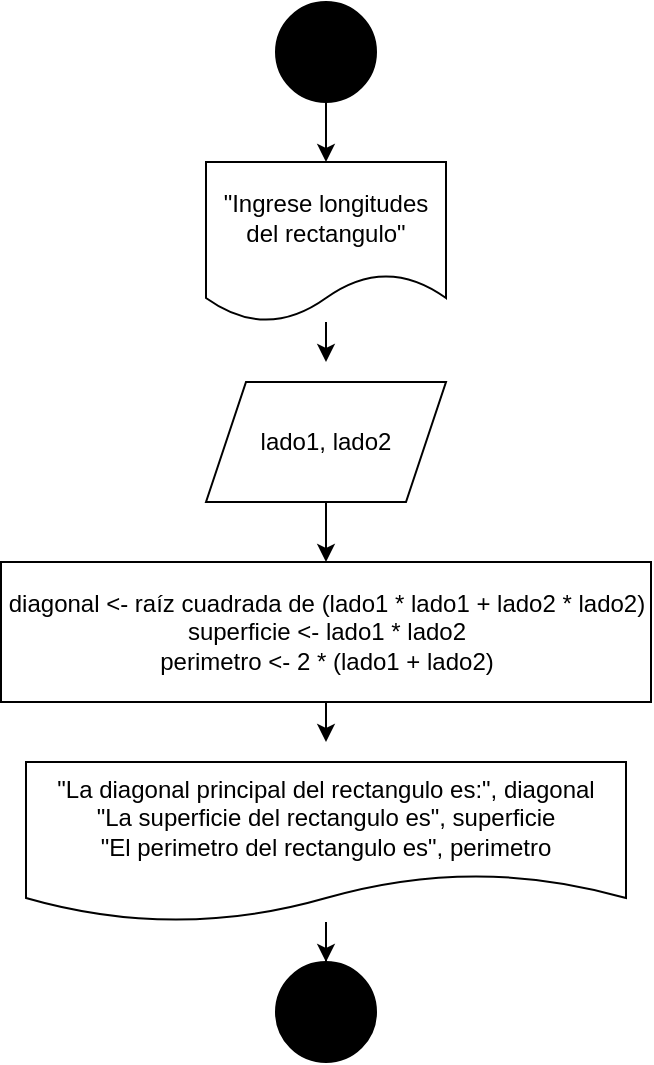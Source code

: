 <mxfile version="21.6.9" type="device">
  <diagram id="C5RBs43oDa-KdzZeNtuy" name="Page-1">
    <mxGraphModel dx="874" dy="1647" grid="1" gridSize="10" guides="1" tooltips="1" connect="1" arrows="1" fold="1" page="1" pageScale="1" pageWidth="827" pageHeight="1169" math="0" shadow="0">
      <root>
        <mxCell id="WIyWlLk6GJQsqaUBKTNV-0" />
        <mxCell id="WIyWlLk6GJQsqaUBKTNV-1" parent="WIyWlLk6GJQsqaUBKTNV-0" />
        <mxCell id="d7tN3AXUyghyacwVmcYG-6" value="" style="edgeStyle=orthogonalEdgeStyle;rounded=0;orthogonalLoop=1;jettySize=auto;html=1;" edge="1" parent="WIyWlLk6GJQsqaUBKTNV-1" source="d7tN3AXUyghyacwVmcYG-0" target="d7tN3AXUyghyacwVmcYG-1">
          <mxGeometry relative="1" as="geometry" />
        </mxCell>
        <mxCell id="d7tN3AXUyghyacwVmcYG-0" value="" style="ellipse;whiteSpace=wrap;html=1;aspect=fixed;fillColor=#000000;" vertex="1" parent="WIyWlLk6GJQsqaUBKTNV-1">
          <mxGeometry x="370" y="-1110" width="50" height="50" as="geometry" />
        </mxCell>
        <mxCell id="d7tN3AXUyghyacwVmcYG-7" style="edgeStyle=orthogonalEdgeStyle;rounded=0;orthogonalLoop=1;jettySize=auto;html=1;" edge="1" parent="WIyWlLk6GJQsqaUBKTNV-1" source="d7tN3AXUyghyacwVmcYG-1">
          <mxGeometry relative="1" as="geometry">
            <mxPoint x="395" y="-930" as="targetPoint" />
          </mxGeometry>
        </mxCell>
        <mxCell id="d7tN3AXUyghyacwVmcYG-1" value="&quot;Ingrese longitudes del rectangulo&quot;" style="shape=document;whiteSpace=wrap;html=1;boundedLbl=1;" vertex="1" parent="WIyWlLk6GJQsqaUBKTNV-1">
          <mxGeometry x="335" y="-1030" width="120" height="80" as="geometry" />
        </mxCell>
        <mxCell id="d7tN3AXUyghyacwVmcYG-8" value="" style="edgeStyle=orthogonalEdgeStyle;rounded=0;orthogonalLoop=1;jettySize=auto;html=1;" edge="1" parent="WIyWlLk6GJQsqaUBKTNV-1" source="d7tN3AXUyghyacwVmcYG-2" target="d7tN3AXUyghyacwVmcYG-3">
          <mxGeometry relative="1" as="geometry" />
        </mxCell>
        <mxCell id="d7tN3AXUyghyacwVmcYG-2" value="lado1, lado2" style="shape=parallelogram;perimeter=parallelogramPerimeter;whiteSpace=wrap;html=1;fixedSize=1;" vertex="1" parent="WIyWlLk6GJQsqaUBKTNV-1">
          <mxGeometry x="335" y="-920" width="120" height="60" as="geometry" />
        </mxCell>
        <mxCell id="d7tN3AXUyghyacwVmcYG-9" style="edgeStyle=orthogonalEdgeStyle;rounded=0;orthogonalLoop=1;jettySize=auto;html=1;" edge="1" parent="WIyWlLk6GJQsqaUBKTNV-1" source="d7tN3AXUyghyacwVmcYG-3">
          <mxGeometry relative="1" as="geometry">
            <mxPoint x="395" y="-740" as="targetPoint" />
          </mxGeometry>
        </mxCell>
        <mxCell id="d7tN3AXUyghyacwVmcYG-3" value="diagonal &amp;lt;- raíz cuadrada de (lado1 * lado1 + lado2 * lado2) &lt;br&gt;superficie &amp;lt;- lado1 * lado2&lt;br&gt;perimetro &amp;lt;- 2 * (lado1 + lado2)" style="rounded=0;whiteSpace=wrap;html=1;" vertex="1" parent="WIyWlLk6GJQsqaUBKTNV-1">
          <mxGeometry x="232.5" y="-830" width="325" height="70" as="geometry" />
        </mxCell>
        <mxCell id="d7tN3AXUyghyacwVmcYG-10" value="" style="edgeStyle=orthogonalEdgeStyle;rounded=0;orthogonalLoop=1;jettySize=auto;html=1;" edge="1" parent="WIyWlLk6GJQsqaUBKTNV-1" source="d7tN3AXUyghyacwVmcYG-4" target="d7tN3AXUyghyacwVmcYG-5">
          <mxGeometry relative="1" as="geometry" />
        </mxCell>
        <mxCell id="d7tN3AXUyghyacwVmcYG-4" value="&quot;La diagonal principal del rectangulo es:&quot;, diagonal&lt;br&gt;&quot;La superficie del rectangulo es&quot;, superficie&lt;br&gt;&quot;El perimetro del rectangulo es&quot;, perimetro" style="shape=document;whiteSpace=wrap;html=1;boundedLbl=1;" vertex="1" parent="WIyWlLk6GJQsqaUBKTNV-1">
          <mxGeometry x="245" y="-730" width="300" height="80" as="geometry" />
        </mxCell>
        <mxCell id="d7tN3AXUyghyacwVmcYG-5" value="" style="ellipse;whiteSpace=wrap;html=1;aspect=fixed;fillColor=#000000;" vertex="1" parent="WIyWlLk6GJQsqaUBKTNV-1">
          <mxGeometry x="370" y="-630" width="50" height="50" as="geometry" />
        </mxCell>
      </root>
    </mxGraphModel>
  </diagram>
</mxfile>
